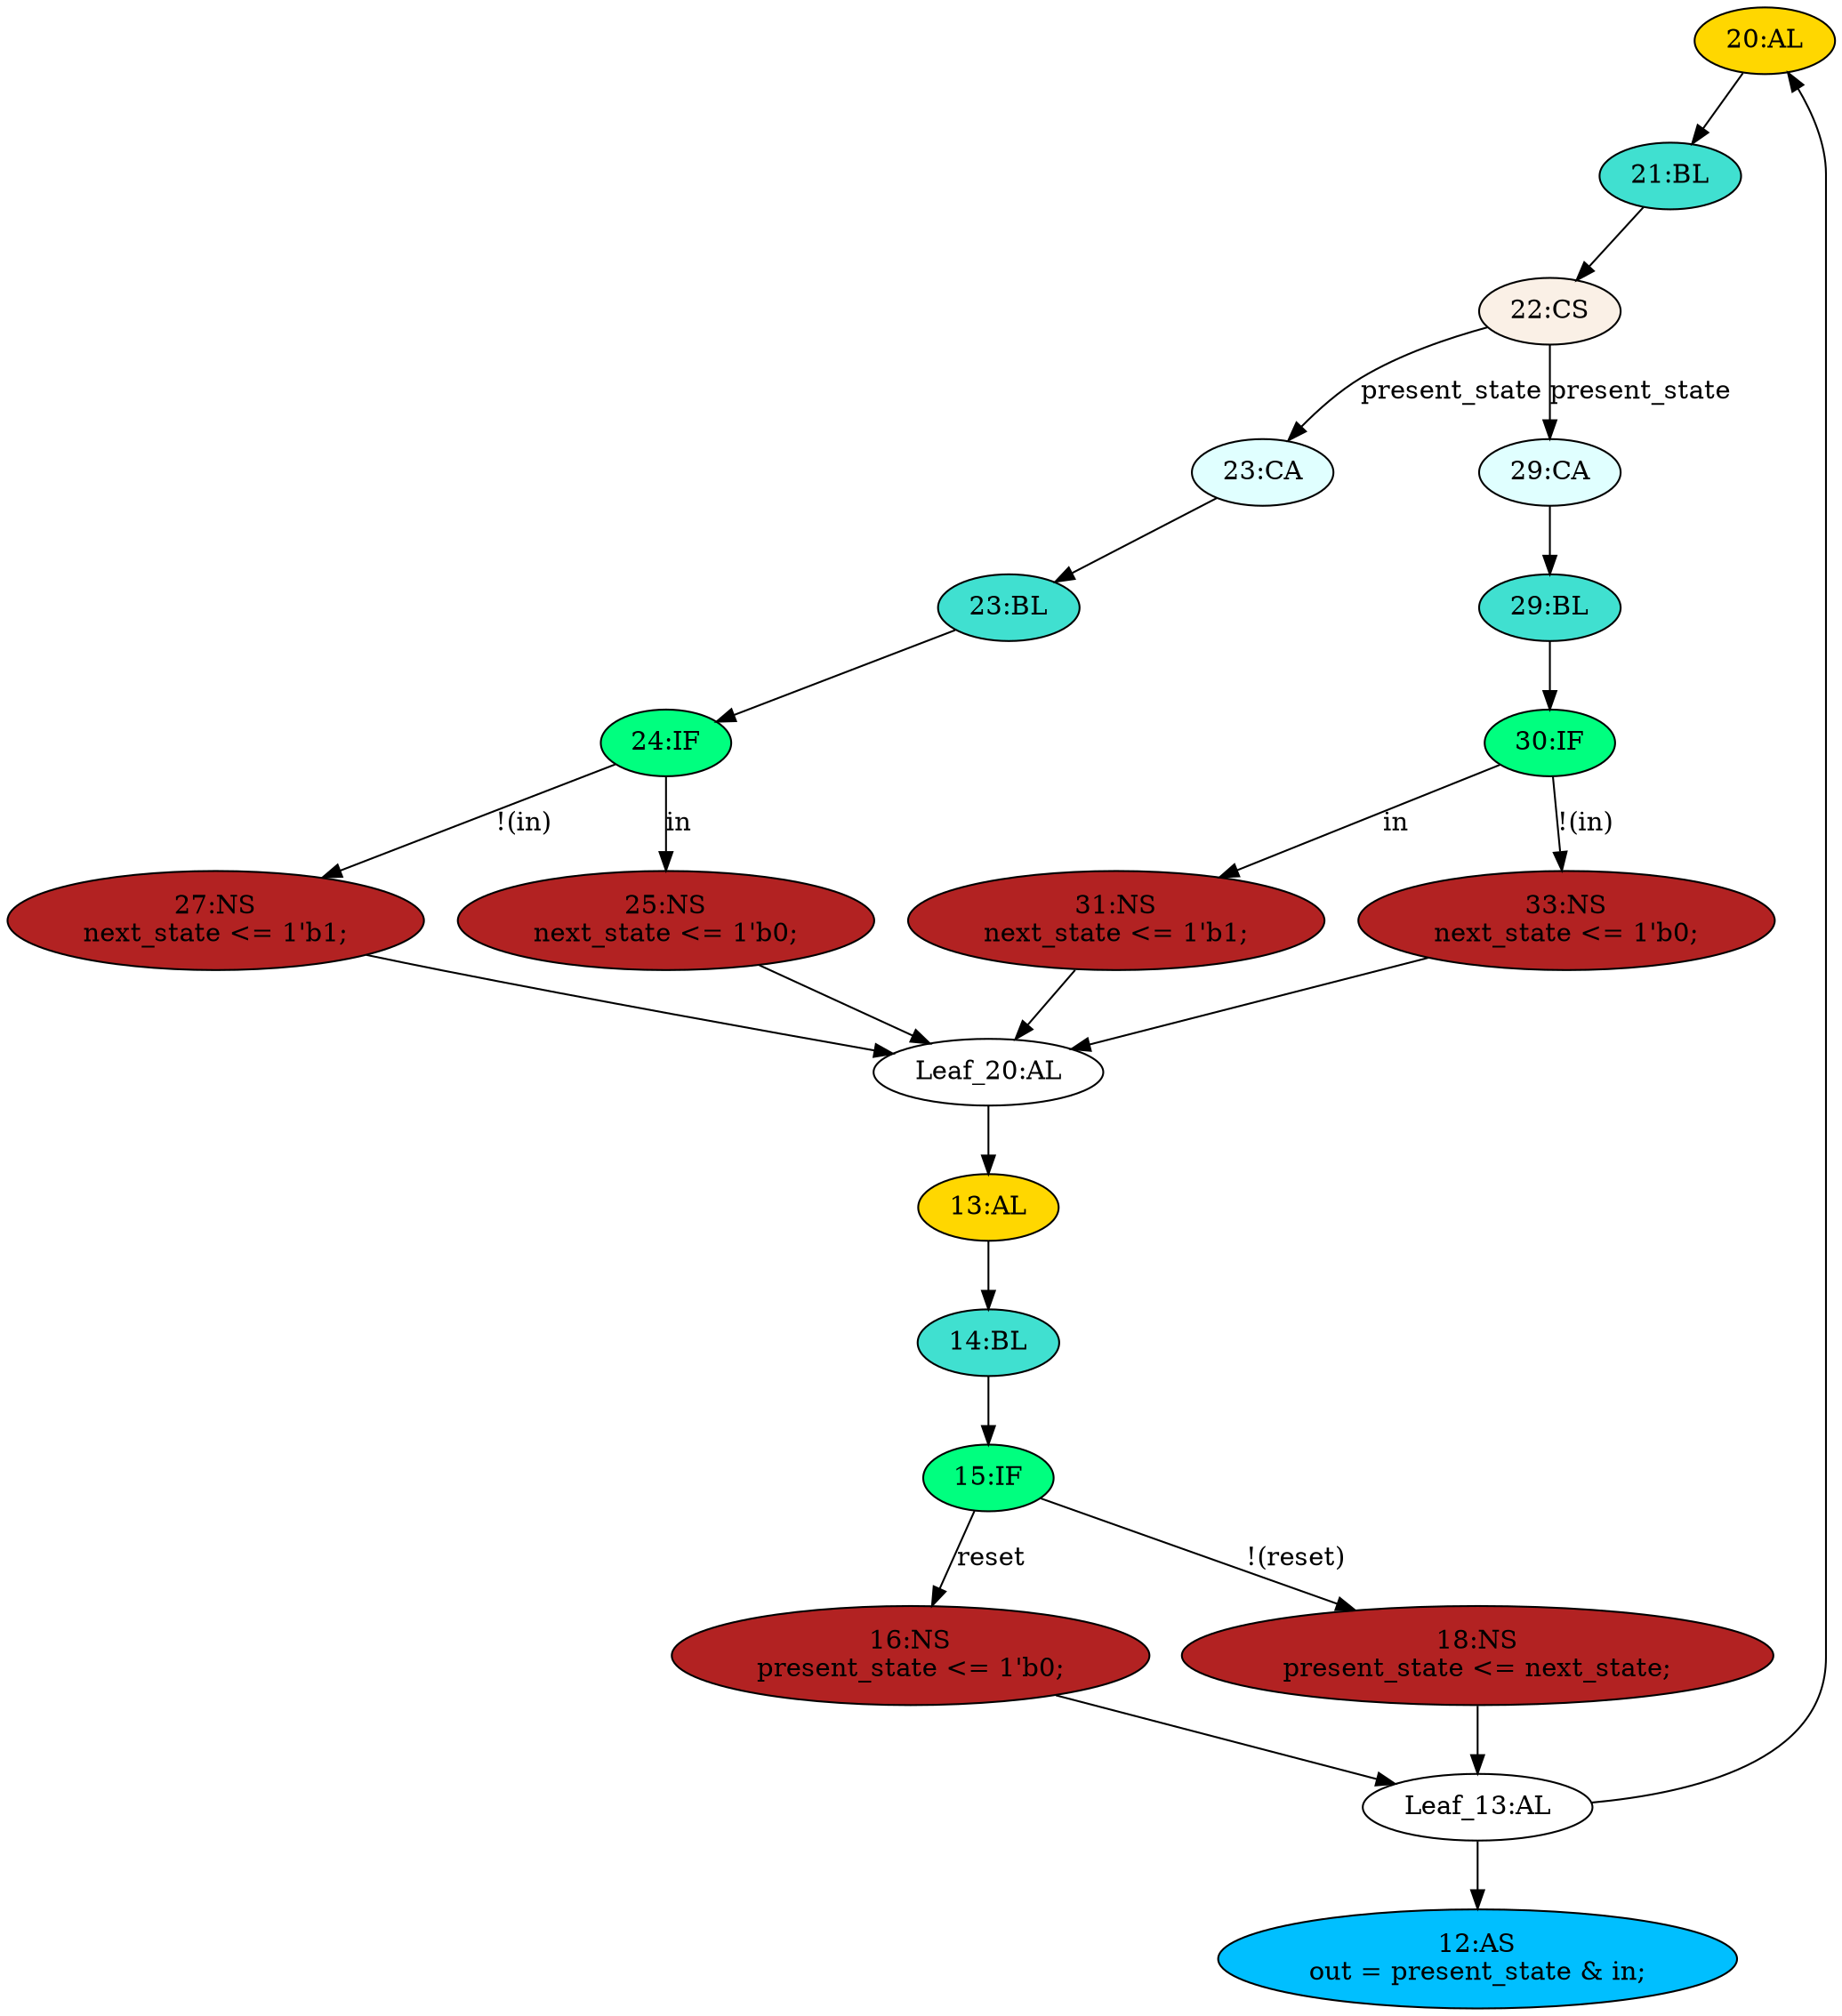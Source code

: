 strict digraph "compose( ,  )" {
	node [label="\N"];
	"20:AL"	[ast="<pyverilog.vparser.ast.Always object at 0x7f70fafa6e90>",
		clk_sens=False,
		fillcolor=gold,
		label="20:AL",
		sens="['in', 'present_state']",
		statements="[]",
		style=filled,
		typ=Always,
		use_var="['present_state', 'in']"];
	"21:BL"	[ast="<pyverilog.vparser.ast.Block object at 0x7f70fafa6750>",
		fillcolor=turquoise,
		label="21:BL",
		statements="[]",
		style=filled,
		typ=Block];
	"20:AL" -> "21:BL"	[cond="[]",
		lineno=None];
	"14:BL"	[ast="<pyverilog.vparser.ast.Block object at 0x7f70fafa3210>",
		fillcolor=turquoise,
		label="14:BL",
		statements="[]",
		style=filled,
		typ=Block];
	"15:IF"	[ast="<pyverilog.vparser.ast.IfStatement object at 0x7f70fafb1150>",
		fillcolor=springgreen,
		label="15:IF",
		statements="[]",
		style=filled,
		typ=IfStatement];
	"14:BL" -> "15:IF"	[cond="[]",
		lineno=None];
	"16:NS"	[ast="<pyverilog.vparser.ast.NonblockingSubstitution object at 0x7f70faf4ecd0>",
		fillcolor=firebrick,
		label="16:NS
present_state <= 1'b0;",
		statements="[<pyverilog.vparser.ast.NonblockingSubstitution object at 0x7f70faf4ecd0>]",
		style=filled,
		typ=NonblockingSubstitution];
	"Leaf_13:AL"	[def_var="['present_state']",
		label="Leaf_13:AL"];
	"16:NS" -> "Leaf_13:AL"	[cond="[]",
		lineno=None];
	"12:AS"	[ast="<pyverilog.vparser.ast.Assign object at 0x7f70faf56bd0>",
		def_var="['out']",
		fillcolor=deepskyblue,
		label="12:AS
out = present_state & in;",
		statements="[]",
		style=filled,
		typ=Assign,
		use_var="['present_state', 'in']"];
	"31:NS"	[ast="<pyverilog.vparser.ast.NonblockingSubstitution object at 0x7f70fae58a10>",
		fillcolor=firebrick,
		label="31:NS
next_state <= 1'b1;",
		statements="[<pyverilog.vparser.ast.NonblockingSubstitution object at 0x7f70fae58a10>]",
		style=filled,
		typ=NonblockingSubstitution];
	"Leaf_20:AL"	[def_var="['next_state']",
		label="Leaf_20:AL"];
	"31:NS" -> "Leaf_20:AL"	[cond="[]",
		lineno=None];
	"33:NS"	[ast="<pyverilog.vparser.ast.NonblockingSubstitution object at 0x7f70fae58310>",
		fillcolor=firebrick,
		label="33:NS
next_state <= 1'b0;",
		statements="[<pyverilog.vparser.ast.NonblockingSubstitution object at 0x7f70fae58310>]",
		style=filled,
		typ=NonblockingSubstitution];
	"33:NS" -> "Leaf_20:AL"	[cond="[]",
		lineno=None];
	"Leaf_13:AL" -> "20:AL";
	"Leaf_13:AL" -> "12:AS";
	"24:IF"	[ast="<pyverilog.vparser.ast.IfStatement object at 0x7f70fb3c1610>",
		fillcolor=springgreen,
		label="24:IF",
		statements="[]",
		style=filled,
		typ=IfStatement];
	"27:NS"	[ast="<pyverilog.vparser.ast.NonblockingSubstitution object at 0x7f70fb260450>",
		fillcolor=firebrick,
		label="27:NS
next_state <= 1'b1;",
		statements="[<pyverilog.vparser.ast.NonblockingSubstitution object at 0x7f70fb260450>]",
		style=filled,
		typ=NonblockingSubstitution];
	"24:IF" -> "27:NS"	[cond="['in']",
		label="!(in)",
		lineno=24];
	"25:NS"	[ast="<pyverilog.vparser.ast.NonblockingSubstitution object at 0x7f70ff105d10>",
		fillcolor=firebrick,
		label="25:NS
next_state <= 1'b0;",
		statements="[<pyverilog.vparser.ast.NonblockingSubstitution object at 0x7f70ff105d10>]",
		style=filled,
		typ=NonblockingSubstitution];
	"24:IF" -> "25:NS"	[cond="['in']",
		label=in,
		lineno=24];
	"22:CS"	[ast="<pyverilog.vparser.ast.CaseStatement object at 0x7f70fb260d10>",
		fillcolor=linen,
		label="22:CS",
		statements="[]",
		style=filled,
		typ=CaseStatement];
	"23:CA"	[ast="<pyverilog.vparser.ast.Case object at 0x7f70fafa6850>",
		fillcolor=lightcyan,
		label="23:CA",
		statements="[]",
		style=filled,
		typ=Case];
	"22:CS" -> "23:CA"	[cond="['present_state']",
		label=present_state,
		lineno=22];
	"29:CA"	[ast="<pyverilog.vparser.ast.Case object at 0x7f70fb260f90>",
		fillcolor=lightcyan,
		label="29:CA",
		statements="[]",
		style=filled,
		typ=Case];
	"22:CS" -> "29:CA"	[cond="['present_state']",
		label=present_state,
		lineno=22];
	"27:NS" -> "Leaf_20:AL"	[cond="[]",
		lineno=None];
	"21:BL" -> "22:CS"	[cond="[]",
		lineno=None];
	"30:IF"	[ast="<pyverilog.vparser.ast.IfStatement object at 0x7f70fae58b10>",
		fillcolor=springgreen,
		label="30:IF",
		statements="[]",
		style=filled,
		typ=IfStatement];
	"30:IF" -> "31:NS"	[cond="['in']",
		label=in,
		lineno=30];
	"30:IF" -> "33:NS"	[cond="['in']",
		label="!(in)",
		lineno=30];
	"15:IF" -> "16:NS"	[cond="['reset']",
		label=reset,
		lineno=15];
	"18:NS"	[ast="<pyverilog.vparser.ast.NonblockingSubstitution object at 0x7f70fafb1650>",
		fillcolor=firebrick,
		label="18:NS
present_state <= next_state;",
		statements="[<pyverilog.vparser.ast.NonblockingSubstitution object at 0x7f70fafb1650>]",
		style=filled,
		typ=NonblockingSubstitution];
	"15:IF" -> "18:NS"	[cond="['reset']",
		label="!(reset)",
		lineno=15];
	"13:AL"	[ast="<pyverilog.vparser.ast.Always object at 0x7f70fafa3e10>",
		clk_sens=True,
		fillcolor=gold,
		label="13:AL",
		sens="['clk']",
		statements="[]",
		style=filled,
		typ=Always,
		use_var="['reset', 'next_state']"];
	"13:AL" -> "14:BL"	[cond="[]",
		lineno=None];
	"18:NS" -> "Leaf_13:AL"	[cond="[]",
		lineno=None];
	"23:BL"	[ast="<pyverilog.vparser.ast.Block object at 0x7f70fafa6150>",
		fillcolor=turquoise,
		label="23:BL",
		statements="[]",
		style=filled,
		typ=Block];
	"23:CA" -> "23:BL"	[cond="[]",
		lineno=None];
	"25:NS" -> "Leaf_20:AL"	[cond="[]",
		lineno=None];
	"Leaf_20:AL" -> "13:AL";
	"29:BL"	[ast="<pyverilog.vparser.ast.Block object at 0x7f70fb260650>",
		fillcolor=turquoise,
		label="29:BL",
		statements="[]",
		style=filled,
		typ=Block];
	"29:CA" -> "29:BL"	[cond="[]",
		lineno=None];
	"29:BL" -> "30:IF"	[cond="[]",
		lineno=None];
	"23:BL" -> "24:IF"	[cond="[]",
		lineno=None];
}
